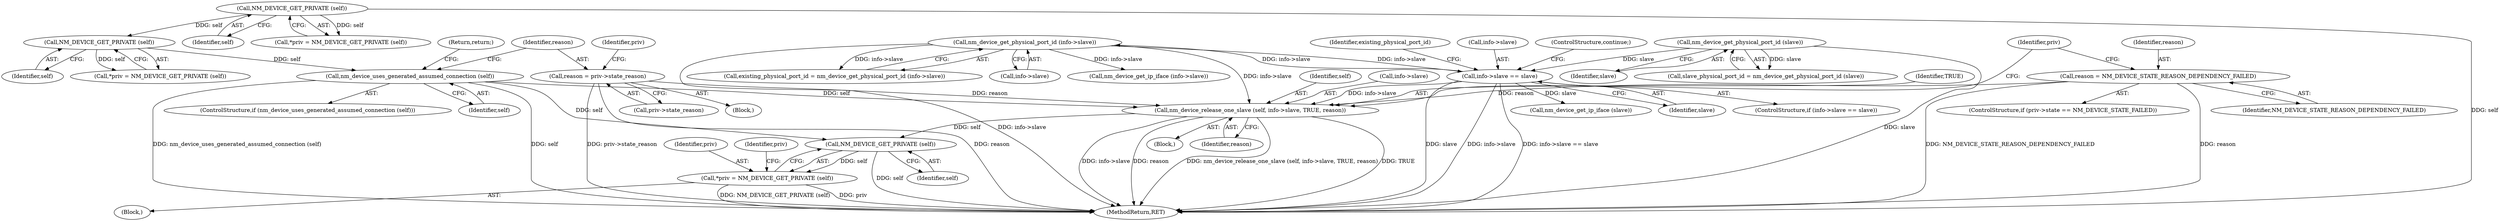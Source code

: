 digraph "0_NetworkManager_d5fc88e573fa58b93034b04d35a2454f5d28cad9@pointer" {
"1002329" [label="(Call,NM_DEVICE_GET_PRIVATE (self))"];
"1002318" [label="(Call,nm_device_release_one_slave (self, info->slave, TRUE, reason))"];
"1002288" [label="(Call,nm_device_uses_generated_assumed_connection (self))"];
"1002284" [label="(Call,NM_DEVICE_GET_PRIVATE (self))"];
"1002219" [label="(Call,NM_DEVICE_GET_PRIVATE (self))"];
"1002260" [label="(Call,nm_device_get_physical_port_id (info->slave))"];
"1002252" [label="(Call,info->slave == slave)"];
"1002227" [label="(Call,nm_device_get_physical_port_id (slave))"];
"1002302" [label="(Call,reason = NM_DEVICE_STATE_REASON_DEPENDENCY_FAILED)"];
"1002291" [label="(Call,reason = priv->state_reason)"];
"1002327" [label="(Call,*priv = NM_DEVICE_GET_PRIVATE (self))"];
"1002252" [label="(Call,info->slave == slave)"];
"1002219" [label="(Call,NM_DEVICE_GET_PRIVATE (self))"];
"1002296" [label="(ControlStructure,if (priv->state == NM_DEVICE_STATE_FAILED))"];
"1002329" [label="(Call,NM_DEVICE_GET_PRIVATE (self))"];
"1002330" [label="(Identifier,self)"];
"1002309" [label="(Block,)"];
"1002220" [label="(Identifier,self)"];
"1002273" [label="(Call,nm_device_get_ip_iface (slave))"];
"1002293" [label="(Call,priv->state_reason)"];
"1002259" [label="(Identifier,existing_physical_port_id)"];
"1002282" [label="(Call,*priv = NM_DEVICE_GET_PRIVATE (self))"];
"1002227" [label="(Call,nm_device_get_physical_port_id (slave))"];
"1002299" [label="(Identifier,priv)"];
"1002256" [label="(Identifier,slave)"];
"1002288" [label="(Call,nm_device_uses_generated_assumed_connection (self))"];
"1002217" [label="(Call,*priv = NM_DEVICE_GET_PRIVATE (self))"];
"1002228" [label="(Identifier,slave)"];
"1002328" [label="(Identifier,priv)"];
"1002292" [label="(Identifier,reason)"];
"1002251" [label="(ControlStructure,if (info->slave == slave))"];
"1002285" [label="(Identifier,self)"];
"1002225" [label="(Call,slave_physical_port_id = nm_device_get_physical_port_id (slave))"];
"1002260" [label="(Call,nm_device_get_physical_port_id (info->slave))"];
"1002253" [label="(Call,info->slave)"];
"1002323" [label="(Identifier,TRUE)"];
"1002304" [label="(Identifier,NM_DEVICE_STATE_REASON_DEPENDENCY_FAILED)"];
"1002291" [label="(Call,reason = priv->state_reason)"];
"1002319" [label="(Identifier,self)"];
"1002318" [label="(Call,nm_device_release_one_slave (self, info->slave, TRUE, reason))"];
"1002284" [label="(Call,NM_DEVICE_GET_PRIVATE (self))"];
"1002302" [label="(Call,reason = NM_DEVICE_STATE_REASON_DEPENDENCY_FAILED)"];
"1002261" [label="(Call,info->slave)"];
"1002275" [label="(Call,nm_device_get_ip_iface (info->slave))"];
"1002303" [label="(Identifier,reason)"];
"1002327" [label="(Call,*priv = NM_DEVICE_GET_PRIVATE (self))"];
"1002324" [label="(Identifier,reason)"];
"1002280" [label="(Block,)"];
"1002257" [label="(ControlStructure,continue;)"];
"1002320" [label="(Call,info->slave)"];
"1007368" [label="(MethodReturn,RET)"];
"1002287" [label="(ControlStructure,if (nm_device_uses_generated_assumed_connection (self)))"];
"1002289" [label="(Identifier,self)"];
"1002325" [label="(Block,)"];
"1002307" [label="(Identifier,priv)"];
"1002258" [label="(Call,existing_physical_port_id = nm_device_get_physical_port_id (info->slave))"];
"1002290" [label="(Return,return;)"];
"1002333" [label="(Identifier,priv)"];
"1002329" -> "1002327"  [label="AST: "];
"1002329" -> "1002330"  [label="CFG: "];
"1002330" -> "1002329"  [label="AST: "];
"1002327" -> "1002329"  [label="CFG: "];
"1002329" -> "1007368"  [label="DDG: self"];
"1002329" -> "1002327"  [label="DDG: self"];
"1002318" -> "1002329"  [label="DDG: self"];
"1002288" -> "1002329"  [label="DDG: self"];
"1002318" -> "1002309"  [label="AST: "];
"1002318" -> "1002324"  [label="CFG: "];
"1002319" -> "1002318"  [label="AST: "];
"1002320" -> "1002318"  [label="AST: "];
"1002323" -> "1002318"  [label="AST: "];
"1002324" -> "1002318"  [label="AST: "];
"1002307" -> "1002318"  [label="CFG: "];
"1002318" -> "1007368"  [label="DDG: reason"];
"1002318" -> "1007368"  [label="DDG: nm_device_release_one_slave (self, info->slave, TRUE, reason)"];
"1002318" -> "1007368"  [label="DDG: TRUE"];
"1002318" -> "1007368"  [label="DDG: info->slave"];
"1002288" -> "1002318"  [label="DDG: self"];
"1002260" -> "1002318"  [label="DDG: info->slave"];
"1002252" -> "1002318"  [label="DDG: info->slave"];
"1002302" -> "1002318"  [label="DDG: reason"];
"1002291" -> "1002318"  [label="DDG: reason"];
"1002288" -> "1002287"  [label="AST: "];
"1002288" -> "1002289"  [label="CFG: "];
"1002289" -> "1002288"  [label="AST: "];
"1002290" -> "1002288"  [label="CFG: "];
"1002292" -> "1002288"  [label="CFG: "];
"1002288" -> "1007368"  [label="DDG: nm_device_uses_generated_assumed_connection (self)"];
"1002288" -> "1007368"  [label="DDG: self"];
"1002284" -> "1002288"  [label="DDG: self"];
"1002284" -> "1002282"  [label="AST: "];
"1002284" -> "1002285"  [label="CFG: "];
"1002285" -> "1002284"  [label="AST: "];
"1002282" -> "1002284"  [label="CFG: "];
"1002284" -> "1002282"  [label="DDG: self"];
"1002219" -> "1002284"  [label="DDG: self"];
"1002219" -> "1002217"  [label="AST: "];
"1002219" -> "1002220"  [label="CFG: "];
"1002220" -> "1002219"  [label="AST: "];
"1002217" -> "1002219"  [label="CFG: "];
"1002219" -> "1007368"  [label="DDG: self"];
"1002219" -> "1002217"  [label="DDG: self"];
"1002260" -> "1002258"  [label="AST: "];
"1002260" -> "1002261"  [label="CFG: "];
"1002261" -> "1002260"  [label="AST: "];
"1002258" -> "1002260"  [label="CFG: "];
"1002260" -> "1007368"  [label="DDG: info->slave"];
"1002260" -> "1002252"  [label="DDG: info->slave"];
"1002260" -> "1002258"  [label="DDG: info->slave"];
"1002252" -> "1002260"  [label="DDG: info->slave"];
"1002260" -> "1002275"  [label="DDG: info->slave"];
"1002252" -> "1002251"  [label="AST: "];
"1002252" -> "1002256"  [label="CFG: "];
"1002253" -> "1002252"  [label="AST: "];
"1002256" -> "1002252"  [label="AST: "];
"1002257" -> "1002252"  [label="CFG: "];
"1002259" -> "1002252"  [label="CFG: "];
"1002252" -> "1007368"  [label="DDG: info->slave == slave"];
"1002252" -> "1007368"  [label="DDG: slave"];
"1002252" -> "1007368"  [label="DDG: info->slave"];
"1002227" -> "1002252"  [label="DDG: slave"];
"1002252" -> "1002273"  [label="DDG: slave"];
"1002227" -> "1002225"  [label="AST: "];
"1002227" -> "1002228"  [label="CFG: "];
"1002228" -> "1002227"  [label="AST: "];
"1002225" -> "1002227"  [label="CFG: "];
"1002227" -> "1007368"  [label="DDG: slave"];
"1002227" -> "1002225"  [label="DDG: slave"];
"1002302" -> "1002296"  [label="AST: "];
"1002302" -> "1002304"  [label="CFG: "];
"1002303" -> "1002302"  [label="AST: "];
"1002304" -> "1002302"  [label="AST: "];
"1002307" -> "1002302"  [label="CFG: "];
"1002302" -> "1007368"  [label="DDG: reason"];
"1002302" -> "1007368"  [label="DDG: NM_DEVICE_STATE_REASON_DEPENDENCY_FAILED"];
"1002291" -> "1002280"  [label="AST: "];
"1002291" -> "1002293"  [label="CFG: "];
"1002292" -> "1002291"  [label="AST: "];
"1002293" -> "1002291"  [label="AST: "];
"1002299" -> "1002291"  [label="CFG: "];
"1002291" -> "1007368"  [label="DDG: priv->state_reason"];
"1002291" -> "1007368"  [label="DDG: reason"];
"1002327" -> "1002325"  [label="AST: "];
"1002328" -> "1002327"  [label="AST: "];
"1002333" -> "1002327"  [label="CFG: "];
"1002327" -> "1007368"  [label="DDG: NM_DEVICE_GET_PRIVATE (self)"];
"1002327" -> "1007368"  [label="DDG: priv"];
}

